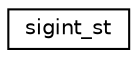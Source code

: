 digraph "Graphical Class Hierarchy"
{
  edge [fontname="Helvetica",fontsize="10",labelfontname="Helvetica",labelfontsize="10"];
  node [fontname="Helvetica",fontsize="10",shape=record];
  rankdir="LR";
  Node0 [label="sigint_st",height=0.2,width=0.4,color="black", fillcolor="white", style="filled",URL="$structsigint__st.html"];
}
